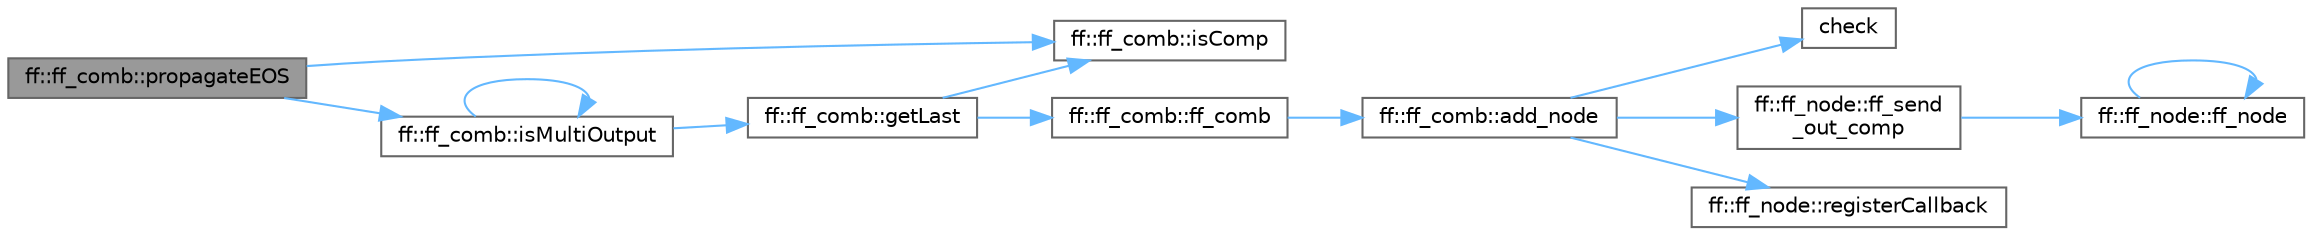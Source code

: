 digraph "ff::ff_comb::propagateEOS"
{
 // LATEX_PDF_SIZE
  bgcolor="transparent";
  edge [fontname=Helvetica,fontsize=10,labelfontname=Helvetica,labelfontsize=10];
  node [fontname=Helvetica,fontsize=10,shape=box,height=0.2,width=0.4];
  rankdir="LR";
  Node1 [id="Node000001",label="ff::ff_comb::propagateEOS",height=0.2,width=0.4,color="gray40", fillcolor="grey60", style="filled", fontcolor="black",tooltip=" "];
  Node1 -> Node2 [id="edge1_Node000001_Node000002",color="steelblue1",style="solid",tooltip=" "];
  Node2 [id="Node000002",label="ff::ff_comb::isComp",height=0.2,width=0.4,color="grey40", fillcolor="white", style="filled",URL="$classff_1_1ff__comb.html#a037c6481498f6a59e6d4d710cb8ed7a0",tooltip=" "];
  Node1 -> Node3 [id="edge2_Node000001_Node000003",color="steelblue1",style="solid",tooltip=" "];
  Node3 [id="Node000003",label="ff::ff_comb::isMultiOutput",height=0.2,width=0.4,color="grey40", fillcolor="white", style="filled",URL="$classff_1_1ff__comb.html#aa928d053d3b40e4577dcd6f640dd039f",tooltip=" "];
  Node3 -> Node4 [id="edge3_Node000003_Node000004",color="steelblue1",style="solid",tooltip=" "];
  Node4 [id="Node000004",label="ff::ff_comb::getLast",height=0.2,width=0.4,color="grey40", fillcolor="white", style="filled",URL="$classff_1_1ff__comb.html#a63121b91003429b9c6e317ad09445aa3",tooltip=" "];
  Node4 -> Node5 [id="edge4_Node000004_Node000005",color="steelblue1",style="solid",tooltip=" "];
  Node5 [id="Node000005",label="ff::ff_comb::ff_comb",height=0.2,width=0.4,color="grey40", fillcolor="white", style="filled",URL="$classff_1_1ff__comb.html#a8618096f39cad089afd9e01a604a4c8c",tooltip=" "];
  Node5 -> Node6 [id="edge5_Node000005_Node000006",color="steelblue1",style="solid",tooltip=" "];
  Node6 [id="Node000006",label="ff::ff_comb::add_node",height=0.2,width=0.4,color="grey40", fillcolor="white", style="filled",URL="$classff_1_1ff__comb.html#a6b6e4b87897feda330028f7ec780bb65",tooltip=" "];
  Node6 -> Node7 [id="edge6_Node000006_Node000007",color="steelblue1",style="solid",tooltip=" "];
  Node7 [id="Node000007",label="check",height=0.2,width=0.4,color="grey40", fillcolor="white", style="filled",URL="$fastmath_8cpp.html#a1a1a6699085ce0fcd8a4602ac7404e72",tooltip=" "];
  Node6 -> Node8 [id="edge7_Node000006_Node000008",color="steelblue1",style="solid",tooltip=" "];
  Node8 [id="Node000008",label="ff::ff_node::ff_send\l_out_comp",height=0.2,width=0.4,color="grey40", fillcolor="white", style="filled",URL="$classff_1_1ff__node.html#afe5d23d824721119f1cfd766a1da53ed",tooltip=" "];
  Node8 -> Node9 [id="edge8_Node000008_Node000009",color="steelblue1",style="solid",tooltip=" "];
  Node9 [id="Node000009",label="ff::ff_node::ff_node",height=0.2,width=0.4,color="grey40", fillcolor="white", style="filled",URL="$classff_1_1ff__node.html#a53ab8b2244539766bdea3eb65cb04f9b",tooltip=" "];
  Node9 -> Node9 [id="edge9_Node000009_Node000009",color="steelblue1",style="solid",tooltip=" "];
  Node6 -> Node10 [id="edge10_Node000006_Node000010",color="steelblue1",style="solid",tooltip=" "];
  Node10 [id="Node000010",label="ff::ff_node::registerCallback",height=0.2,width=0.4,color="grey40", fillcolor="white", style="filled",URL="$classff_1_1ff__node.html#ad8c6802b7a49124aaab14b4d95ef06f0",tooltip=" "];
  Node4 -> Node2 [id="edge11_Node000004_Node000002",color="steelblue1",style="solid",tooltip=" "];
  Node3 -> Node3 [id="edge12_Node000003_Node000003",color="steelblue1",style="solid",tooltip=" "];
}
